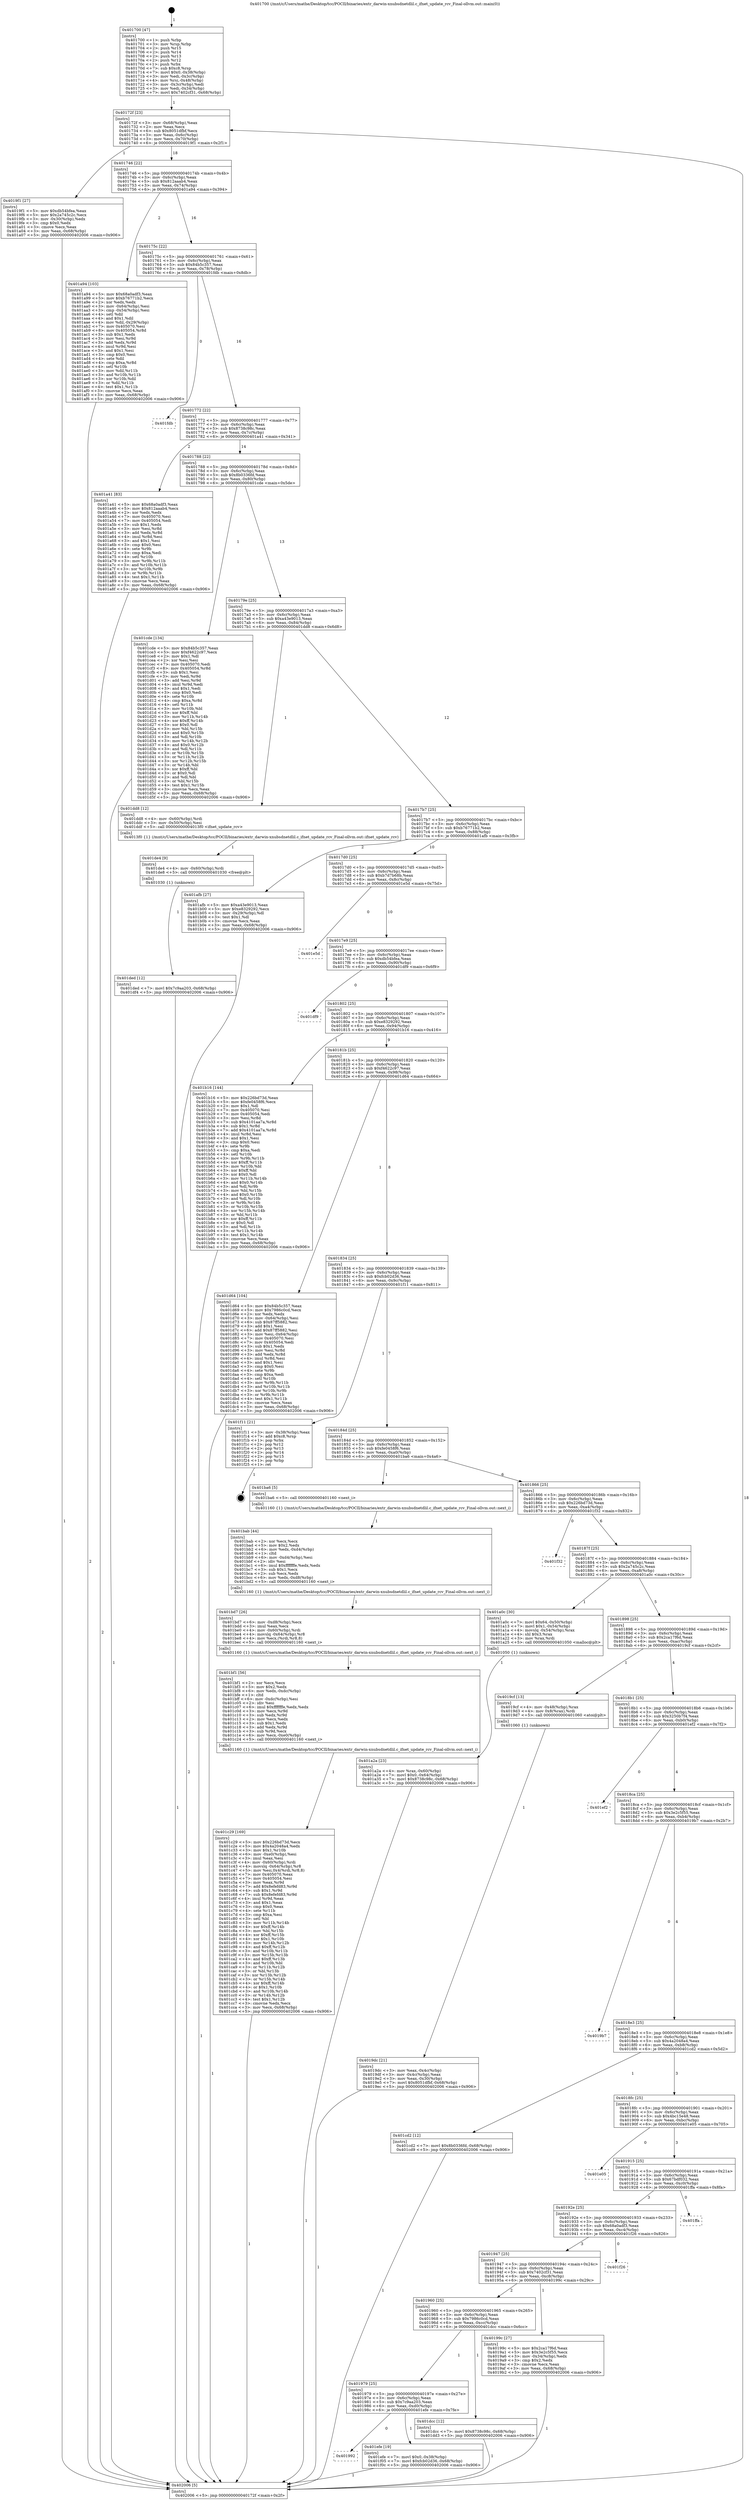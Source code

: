 digraph "0x401700" {
  label = "0x401700 (/mnt/c/Users/mathe/Desktop/tcc/POCII/binaries/extr_darwin-xnubsdnetdlil.c_ifnet_update_rcv_Final-ollvm.out::main(0))"
  labelloc = "t"
  node[shape=record]

  Entry [label="",width=0.3,height=0.3,shape=circle,fillcolor=black,style=filled]
  "0x40172f" [label="{
     0x40172f [23]\l
     | [instrs]\l
     &nbsp;&nbsp;0x40172f \<+3\>: mov -0x68(%rbp),%eax\l
     &nbsp;&nbsp;0x401732 \<+2\>: mov %eax,%ecx\l
     &nbsp;&nbsp;0x401734 \<+6\>: sub $0x8051dfbf,%ecx\l
     &nbsp;&nbsp;0x40173a \<+3\>: mov %eax,-0x6c(%rbp)\l
     &nbsp;&nbsp;0x40173d \<+3\>: mov %ecx,-0x70(%rbp)\l
     &nbsp;&nbsp;0x401740 \<+6\>: je 00000000004019f1 \<main+0x2f1\>\l
  }"]
  "0x4019f1" [label="{
     0x4019f1 [27]\l
     | [instrs]\l
     &nbsp;&nbsp;0x4019f1 \<+5\>: mov $0xdb54bfea,%eax\l
     &nbsp;&nbsp;0x4019f6 \<+5\>: mov $0x2a745c2c,%ecx\l
     &nbsp;&nbsp;0x4019fb \<+3\>: mov -0x30(%rbp),%edx\l
     &nbsp;&nbsp;0x4019fe \<+3\>: cmp $0x0,%edx\l
     &nbsp;&nbsp;0x401a01 \<+3\>: cmove %ecx,%eax\l
     &nbsp;&nbsp;0x401a04 \<+3\>: mov %eax,-0x68(%rbp)\l
     &nbsp;&nbsp;0x401a07 \<+5\>: jmp 0000000000402006 \<main+0x906\>\l
  }"]
  "0x401746" [label="{
     0x401746 [22]\l
     | [instrs]\l
     &nbsp;&nbsp;0x401746 \<+5\>: jmp 000000000040174b \<main+0x4b\>\l
     &nbsp;&nbsp;0x40174b \<+3\>: mov -0x6c(%rbp),%eax\l
     &nbsp;&nbsp;0x40174e \<+5\>: sub $0x812aaab4,%eax\l
     &nbsp;&nbsp;0x401753 \<+3\>: mov %eax,-0x74(%rbp)\l
     &nbsp;&nbsp;0x401756 \<+6\>: je 0000000000401a94 \<main+0x394\>\l
  }"]
  Exit [label="",width=0.3,height=0.3,shape=circle,fillcolor=black,style=filled,peripheries=2]
  "0x401a94" [label="{
     0x401a94 [103]\l
     | [instrs]\l
     &nbsp;&nbsp;0x401a94 \<+5\>: mov $0x68a0adf3,%eax\l
     &nbsp;&nbsp;0x401a99 \<+5\>: mov $0xb76771b2,%ecx\l
     &nbsp;&nbsp;0x401a9e \<+2\>: xor %edx,%edx\l
     &nbsp;&nbsp;0x401aa0 \<+3\>: mov -0x64(%rbp),%esi\l
     &nbsp;&nbsp;0x401aa3 \<+3\>: cmp -0x54(%rbp),%esi\l
     &nbsp;&nbsp;0x401aa6 \<+4\>: setl %dil\l
     &nbsp;&nbsp;0x401aaa \<+4\>: and $0x1,%dil\l
     &nbsp;&nbsp;0x401aae \<+4\>: mov %dil,-0x29(%rbp)\l
     &nbsp;&nbsp;0x401ab2 \<+7\>: mov 0x405070,%esi\l
     &nbsp;&nbsp;0x401ab9 \<+8\>: mov 0x405054,%r8d\l
     &nbsp;&nbsp;0x401ac1 \<+3\>: sub $0x1,%edx\l
     &nbsp;&nbsp;0x401ac4 \<+3\>: mov %esi,%r9d\l
     &nbsp;&nbsp;0x401ac7 \<+3\>: add %edx,%r9d\l
     &nbsp;&nbsp;0x401aca \<+4\>: imul %r9d,%esi\l
     &nbsp;&nbsp;0x401ace \<+3\>: and $0x1,%esi\l
     &nbsp;&nbsp;0x401ad1 \<+3\>: cmp $0x0,%esi\l
     &nbsp;&nbsp;0x401ad4 \<+4\>: sete %dil\l
     &nbsp;&nbsp;0x401ad8 \<+4\>: cmp $0xa,%r8d\l
     &nbsp;&nbsp;0x401adc \<+4\>: setl %r10b\l
     &nbsp;&nbsp;0x401ae0 \<+3\>: mov %dil,%r11b\l
     &nbsp;&nbsp;0x401ae3 \<+3\>: and %r10b,%r11b\l
     &nbsp;&nbsp;0x401ae6 \<+3\>: xor %r10b,%dil\l
     &nbsp;&nbsp;0x401ae9 \<+3\>: or %dil,%r11b\l
     &nbsp;&nbsp;0x401aec \<+4\>: test $0x1,%r11b\l
     &nbsp;&nbsp;0x401af0 \<+3\>: cmovne %ecx,%eax\l
     &nbsp;&nbsp;0x401af3 \<+3\>: mov %eax,-0x68(%rbp)\l
     &nbsp;&nbsp;0x401af6 \<+5\>: jmp 0000000000402006 \<main+0x906\>\l
  }"]
  "0x40175c" [label="{
     0x40175c [22]\l
     | [instrs]\l
     &nbsp;&nbsp;0x40175c \<+5\>: jmp 0000000000401761 \<main+0x61\>\l
     &nbsp;&nbsp;0x401761 \<+3\>: mov -0x6c(%rbp),%eax\l
     &nbsp;&nbsp;0x401764 \<+5\>: sub $0x84b5c357,%eax\l
     &nbsp;&nbsp;0x401769 \<+3\>: mov %eax,-0x78(%rbp)\l
     &nbsp;&nbsp;0x40176c \<+6\>: je 0000000000401fdb \<main+0x8db\>\l
  }"]
  "0x401992" [label="{
     0x401992\l
  }", style=dashed]
  "0x401fdb" [label="{
     0x401fdb\l
  }", style=dashed]
  "0x401772" [label="{
     0x401772 [22]\l
     | [instrs]\l
     &nbsp;&nbsp;0x401772 \<+5\>: jmp 0000000000401777 \<main+0x77\>\l
     &nbsp;&nbsp;0x401777 \<+3\>: mov -0x6c(%rbp),%eax\l
     &nbsp;&nbsp;0x40177a \<+5\>: sub $0x8738c98c,%eax\l
     &nbsp;&nbsp;0x40177f \<+3\>: mov %eax,-0x7c(%rbp)\l
     &nbsp;&nbsp;0x401782 \<+6\>: je 0000000000401a41 \<main+0x341\>\l
  }"]
  "0x401efe" [label="{
     0x401efe [19]\l
     | [instrs]\l
     &nbsp;&nbsp;0x401efe \<+7\>: movl $0x0,-0x38(%rbp)\l
     &nbsp;&nbsp;0x401f05 \<+7\>: movl $0xfcb02d36,-0x68(%rbp)\l
     &nbsp;&nbsp;0x401f0c \<+5\>: jmp 0000000000402006 \<main+0x906\>\l
  }"]
  "0x401a41" [label="{
     0x401a41 [83]\l
     | [instrs]\l
     &nbsp;&nbsp;0x401a41 \<+5\>: mov $0x68a0adf3,%eax\l
     &nbsp;&nbsp;0x401a46 \<+5\>: mov $0x812aaab4,%ecx\l
     &nbsp;&nbsp;0x401a4b \<+2\>: xor %edx,%edx\l
     &nbsp;&nbsp;0x401a4d \<+7\>: mov 0x405070,%esi\l
     &nbsp;&nbsp;0x401a54 \<+7\>: mov 0x405054,%edi\l
     &nbsp;&nbsp;0x401a5b \<+3\>: sub $0x1,%edx\l
     &nbsp;&nbsp;0x401a5e \<+3\>: mov %esi,%r8d\l
     &nbsp;&nbsp;0x401a61 \<+3\>: add %edx,%r8d\l
     &nbsp;&nbsp;0x401a64 \<+4\>: imul %r8d,%esi\l
     &nbsp;&nbsp;0x401a68 \<+3\>: and $0x1,%esi\l
     &nbsp;&nbsp;0x401a6b \<+3\>: cmp $0x0,%esi\l
     &nbsp;&nbsp;0x401a6e \<+4\>: sete %r9b\l
     &nbsp;&nbsp;0x401a72 \<+3\>: cmp $0xa,%edi\l
     &nbsp;&nbsp;0x401a75 \<+4\>: setl %r10b\l
     &nbsp;&nbsp;0x401a79 \<+3\>: mov %r9b,%r11b\l
     &nbsp;&nbsp;0x401a7c \<+3\>: and %r10b,%r11b\l
     &nbsp;&nbsp;0x401a7f \<+3\>: xor %r10b,%r9b\l
     &nbsp;&nbsp;0x401a82 \<+3\>: or %r9b,%r11b\l
     &nbsp;&nbsp;0x401a85 \<+4\>: test $0x1,%r11b\l
     &nbsp;&nbsp;0x401a89 \<+3\>: cmovne %ecx,%eax\l
     &nbsp;&nbsp;0x401a8c \<+3\>: mov %eax,-0x68(%rbp)\l
     &nbsp;&nbsp;0x401a8f \<+5\>: jmp 0000000000402006 \<main+0x906\>\l
  }"]
  "0x401788" [label="{
     0x401788 [22]\l
     | [instrs]\l
     &nbsp;&nbsp;0x401788 \<+5\>: jmp 000000000040178d \<main+0x8d\>\l
     &nbsp;&nbsp;0x40178d \<+3\>: mov -0x6c(%rbp),%eax\l
     &nbsp;&nbsp;0x401790 \<+5\>: sub $0x8b0336fd,%eax\l
     &nbsp;&nbsp;0x401795 \<+3\>: mov %eax,-0x80(%rbp)\l
     &nbsp;&nbsp;0x401798 \<+6\>: je 0000000000401cde \<main+0x5de\>\l
  }"]
  "0x401ded" [label="{
     0x401ded [12]\l
     | [instrs]\l
     &nbsp;&nbsp;0x401ded \<+7\>: movl $0x7c9aa203,-0x68(%rbp)\l
     &nbsp;&nbsp;0x401df4 \<+5\>: jmp 0000000000402006 \<main+0x906\>\l
  }"]
  "0x401cde" [label="{
     0x401cde [134]\l
     | [instrs]\l
     &nbsp;&nbsp;0x401cde \<+5\>: mov $0x84b5c357,%eax\l
     &nbsp;&nbsp;0x401ce3 \<+5\>: mov $0xf4622c97,%ecx\l
     &nbsp;&nbsp;0x401ce8 \<+2\>: mov $0x1,%dl\l
     &nbsp;&nbsp;0x401cea \<+2\>: xor %esi,%esi\l
     &nbsp;&nbsp;0x401cec \<+7\>: mov 0x405070,%edi\l
     &nbsp;&nbsp;0x401cf3 \<+8\>: mov 0x405054,%r8d\l
     &nbsp;&nbsp;0x401cfb \<+3\>: sub $0x1,%esi\l
     &nbsp;&nbsp;0x401cfe \<+3\>: mov %edi,%r9d\l
     &nbsp;&nbsp;0x401d01 \<+3\>: add %esi,%r9d\l
     &nbsp;&nbsp;0x401d04 \<+4\>: imul %r9d,%edi\l
     &nbsp;&nbsp;0x401d08 \<+3\>: and $0x1,%edi\l
     &nbsp;&nbsp;0x401d0b \<+3\>: cmp $0x0,%edi\l
     &nbsp;&nbsp;0x401d0e \<+4\>: sete %r10b\l
     &nbsp;&nbsp;0x401d12 \<+4\>: cmp $0xa,%r8d\l
     &nbsp;&nbsp;0x401d16 \<+4\>: setl %r11b\l
     &nbsp;&nbsp;0x401d1a \<+3\>: mov %r10b,%bl\l
     &nbsp;&nbsp;0x401d1d \<+3\>: xor $0xff,%bl\l
     &nbsp;&nbsp;0x401d20 \<+3\>: mov %r11b,%r14b\l
     &nbsp;&nbsp;0x401d23 \<+4\>: xor $0xff,%r14b\l
     &nbsp;&nbsp;0x401d27 \<+3\>: xor $0x0,%dl\l
     &nbsp;&nbsp;0x401d2a \<+3\>: mov %bl,%r15b\l
     &nbsp;&nbsp;0x401d2d \<+4\>: and $0x0,%r15b\l
     &nbsp;&nbsp;0x401d31 \<+3\>: and %dl,%r10b\l
     &nbsp;&nbsp;0x401d34 \<+3\>: mov %r14b,%r12b\l
     &nbsp;&nbsp;0x401d37 \<+4\>: and $0x0,%r12b\l
     &nbsp;&nbsp;0x401d3b \<+3\>: and %dl,%r11b\l
     &nbsp;&nbsp;0x401d3e \<+3\>: or %r10b,%r15b\l
     &nbsp;&nbsp;0x401d41 \<+3\>: or %r11b,%r12b\l
     &nbsp;&nbsp;0x401d44 \<+3\>: xor %r12b,%r15b\l
     &nbsp;&nbsp;0x401d47 \<+3\>: or %r14b,%bl\l
     &nbsp;&nbsp;0x401d4a \<+3\>: xor $0xff,%bl\l
     &nbsp;&nbsp;0x401d4d \<+3\>: or $0x0,%dl\l
     &nbsp;&nbsp;0x401d50 \<+2\>: and %dl,%bl\l
     &nbsp;&nbsp;0x401d52 \<+3\>: or %bl,%r15b\l
     &nbsp;&nbsp;0x401d55 \<+4\>: test $0x1,%r15b\l
     &nbsp;&nbsp;0x401d59 \<+3\>: cmovne %ecx,%eax\l
     &nbsp;&nbsp;0x401d5c \<+3\>: mov %eax,-0x68(%rbp)\l
     &nbsp;&nbsp;0x401d5f \<+5\>: jmp 0000000000402006 \<main+0x906\>\l
  }"]
  "0x40179e" [label="{
     0x40179e [25]\l
     | [instrs]\l
     &nbsp;&nbsp;0x40179e \<+5\>: jmp 00000000004017a3 \<main+0xa3\>\l
     &nbsp;&nbsp;0x4017a3 \<+3\>: mov -0x6c(%rbp),%eax\l
     &nbsp;&nbsp;0x4017a6 \<+5\>: sub $0xa43e9013,%eax\l
     &nbsp;&nbsp;0x4017ab \<+6\>: mov %eax,-0x84(%rbp)\l
     &nbsp;&nbsp;0x4017b1 \<+6\>: je 0000000000401dd8 \<main+0x6d8\>\l
  }"]
  "0x401de4" [label="{
     0x401de4 [9]\l
     | [instrs]\l
     &nbsp;&nbsp;0x401de4 \<+4\>: mov -0x60(%rbp),%rdi\l
     &nbsp;&nbsp;0x401de8 \<+5\>: call 0000000000401030 \<free@plt\>\l
     | [calls]\l
     &nbsp;&nbsp;0x401030 \{1\} (unknown)\l
  }"]
  "0x401dd8" [label="{
     0x401dd8 [12]\l
     | [instrs]\l
     &nbsp;&nbsp;0x401dd8 \<+4\>: mov -0x60(%rbp),%rdi\l
     &nbsp;&nbsp;0x401ddc \<+3\>: mov -0x50(%rbp),%esi\l
     &nbsp;&nbsp;0x401ddf \<+5\>: call 00000000004013f0 \<ifnet_update_rcv\>\l
     | [calls]\l
     &nbsp;&nbsp;0x4013f0 \{1\} (/mnt/c/Users/mathe/Desktop/tcc/POCII/binaries/extr_darwin-xnubsdnetdlil.c_ifnet_update_rcv_Final-ollvm.out::ifnet_update_rcv)\l
  }"]
  "0x4017b7" [label="{
     0x4017b7 [25]\l
     | [instrs]\l
     &nbsp;&nbsp;0x4017b7 \<+5\>: jmp 00000000004017bc \<main+0xbc\>\l
     &nbsp;&nbsp;0x4017bc \<+3\>: mov -0x6c(%rbp),%eax\l
     &nbsp;&nbsp;0x4017bf \<+5\>: sub $0xb76771b2,%eax\l
     &nbsp;&nbsp;0x4017c4 \<+6\>: mov %eax,-0x88(%rbp)\l
     &nbsp;&nbsp;0x4017ca \<+6\>: je 0000000000401afb \<main+0x3fb\>\l
  }"]
  "0x401979" [label="{
     0x401979 [25]\l
     | [instrs]\l
     &nbsp;&nbsp;0x401979 \<+5\>: jmp 000000000040197e \<main+0x27e\>\l
     &nbsp;&nbsp;0x40197e \<+3\>: mov -0x6c(%rbp),%eax\l
     &nbsp;&nbsp;0x401981 \<+5\>: sub $0x7c9aa203,%eax\l
     &nbsp;&nbsp;0x401986 \<+6\>: mov %eax,-0xd0(%rbp)\l
     &nbsp;&nbsp;0x40198c \<+6\>: je 0000000000401efe \<main+0x7fe\>\l
  }"]
  "0x401afb" [label="{
     0x401afb [27]\l
     | [instrs]\l
     &nbsp;&nbsp;0x401afb \<+5\>: mov $0xa43e9013,%eax\l
     &nbsp;&nbsp;0x401b00 \<+5\>: mov $0xe8329292,%ecx\l
     &nbsp;&nbsp;0x401b05 \<+3\>: mov -0x29(%rbp),%dl\l
     &nbsp;&nbsp;0x401b08 \<+3\>: test $0x1,%dl\l
     &nbsp;&nbsp;0x401b0b \<+3\>: cmovne %ecx,%eax\l
     &nbsp;&nbsp;0x401b0e \<+3\>: mov %eax,-0x68(%rbp)\l
     &nbsp;&nbsp;0x401b11 \<+5\>: jmp 0000000000402006 \<main+0x906\>\l
  }"]
  "0x4017d0" [label="{
     0x4017d0 [25]\l
     | [instrs]\l
     &nbsp;&nbsp;0x4017d0 \<+5\>: jmp 00000000004017d5 \<main+0xd5\>\l
     &nbsp;&nbsp;0x4017d5 \<+3\>: mov -0x6c(%rbp),%eax\l
     &nbsp;&nbsp;0x4017d8 \<+5\>: sub $0xb7d7b68b,%eax\l
     &nbsp;&nbsp;0x4017dd \<+6\>: mov %eax,-0x8c(%rbp)\l
     &nbsp;&nbsp;0x4017e3 \<+6\>: je 0000000000401e5d \<main+0x75d\>\l
  }"]
  "0x401dcc" [label="{
     0x401dcc [12]\l
     | [instrs]\l
     &nbsp;&nbsp;0x401dcc \<+7\>: movl $0x8738c98c,-0x68(%rbp)\l
     &nbsp;&nbsp;0x401dd3 \<+5\>: jmp 0000000000402006 \<main+0x906\>\l
  }"]
  "0x401e5d" [label="{
     0x401e5d\l
  }", style=dashed]
  "0x4017e9" [label="{
     0x4017e9 [25]\l
     | [instrs]\l
     &nbsp;&nbsp;0x4017e9 \<+5\>: jmp 00000000004017ee \<main+0xee\>\l
     &nbsp;&nbsp;0x4017ee \<+3\>: mov -0x6c(%rbp),%eax\l
     &nbsp;&nbsp;0x4017f1 \<+5\>: sub $0xdb54bfea,%eax\l
     &nbsp;&nbsp;0x4017f6 \<+6\>: mov %eax,-0x90(%rbp)\l
     &nbsp;&nbsp;0x4017fc \<+6\>: je 0000000000401df9 \<main+0x6f9\>\l
  }"]
  "0x401c29" [label="{
     0x401c29 [169]\l
     | [instrs]\l
     &nbsp;&nbsp;0x401c29 \<+5\>: mov $0x226bd73d,%ecx\l
     &nbsp;&nbsp;0x401c2e \<+5\>: mov $0x4a2048a4,%edx\l
     &nbsp;&nbsp;0x401c33 \<+3\>: mov $0x1,%r10b\l
     &nbsp;&nbsp;0x401c36 \<+6\>: mov -0xe0(%rbp),%esi\l
     &nbsp;&nbsp;0x401c3c \<+3\>: imul %eax,%esi\l
     &nbsp;&nbsp;0x401c3f \<+4\>: mov -0x60(%rbp),%rdi\l
     &nbsp;&nbsp;0x401c43 \<+4\>: movslq -0x64(%rbp),%r8\l
     &nbsp;&nbsp;0x401c47 \<+5\>: mov %esi,0x4(%rdi,%r8,8)\l
     &nbsp;&nbsp;0x401c4c \<+7\>: mov 0x405070,%eax\l
     &nbsp;&nbsp;0x401c53 \<+7\>: mov 0x405054,%esi\l
     &nbsp;&nbsp;0x401c5a \<+3\>: mov %eax,%r9d\l
     &nbsp;&nbsp;0x401c5d \<+7\>: add $0x8efefd83,%r9d\l
     &nbsp;&nbsp;0x401c64 \<+4\>: sub $0x1,%r9d\l
     &nbsp;&nbsp;0x401c68 \<+7\>: sub $0x8efefd83,%r9d\l
     &nbsp;&nbsp;0x401c6f \<+4\>: imul %r9d,%eax\l
     &nbsp;&nbsp;0x401c73 \<+3\>: and $0x1,%eax\l
     &nbsp;&nbsp;0x401c76 \<+3\>: cmp $0x0,%eax\l
     &nbsp;&nbsp;0x401c79 \<+4\>: sete %r11b\l
     &nbsp;&nbsp;0x401c7d \<+3\>: cmp $0xa,%esi\l
     &nbsp;&nbsp;0x401c80 \<+3\>: setl %bl\l
     &nbsp;&nbsp;0x401c83 \<+3\>: mov %r11b,%r14b\l
     &nbsp;&nbsp;0x401c86 \<+4\>: xor $0xff,%r14b\l
     &nbsp;&nbsp;0x401c8a \<+3\>: mov %bl,%r15b\l
     &nbsp;&nbsp;0x401c8d \<+4\>: xor $0xff,%r15b\l
     &nbsp;&nbsp;0x401c91 \<+4\>: xor $0x1,%r10b\l
     &nbsp;&nbsp;0x401c95 \<+3\>: mov %r14b,%r12b\l
     &nbsp;&nbsp;0x401c98 \<+4\>: and $0xff,%r12b\l
     &nbsp;&nbsp;0x401c9c \<+3\>: and %r10b,%r11b\l
     &nbsp;&nbsp;0x401c9f \<+3\>: mov %r15b,%r13b\l
     &nbsp;&nbsp;0x401ca2 \<+4\>: and $0xff,%r13b\l
     &nbsp;&nbsp;0x401ca6 \<+3\>: and %r10b,%bl\l
     &nbsp;&nbsp;0x401ca9 \<+3\>: or %r11b,%r12b\l
     &nbsp;&nbsp;0x401cac \<+3\>: or %bl,%r13b\l
     &nbsp;&nbsp;0x401caf \<+3\>: xor %r13b,%r12b\l
     &nbsp;&nbsp;0x401cb2 \<+3\>: or %r15b,%r14b\l
     &nbsp;&nbsp;0x401cb5 \<+4\>: xor $0xff,%r14b\l
     &nbsp;&nbsp;0x401cb9 \<+4\>: or $0x1,%r10b\l
     &nbsp;&nbsp;0x401cbd \<+3\>: and %r10b,%r14b\l
     &nbsp;&nbsp;0x401cc0 \<+3\>: or %r14b,%r12b\l
     &nbsp;&nbsp;0x401cc3 \<+4\>: test $0x1,%r12b\l
     &nbsp;&nbsp;0x401cc7 \<+3\>: cmovne %edx,%ecx\l
     &nbsp;&nbsp;0x401cca \<+3\>: mov %ecx,-0x68(%rbp)\l
     &nbsp;&nbsp;0x401ccd \<+5\>: jmp 0000000000402006 \<main+0x906\>\l
  }"]
  "0x401df9" [label="{
     0x401df9\l
  }", style=dashed]
  "0x401802" [label="{
     0x401802 [25]\l
     | [instrs]\l
     &nbsp;&nbsp;0x401802 \<+5\>: jmp 0000000000401807 \<main+0x107\>\l
     &nbsp;&nbsp;0x401807 \<+3\>: mov -0x6c(%rbp),%eax\l
     &nbsp;&nbsp;0x40180a \<+5\>: sub $0xe8329292,%eax\l
     &nbsp;&nbsp;0x40180f \<+6\>: mov %eax,-0x94(%rbp)\l
     &nbsp;&nbsp;0x401815 \<+6\>: je 0000000000401b16 \<main+0x416\>\l
  }"]
  "0x401bf1" [label="{
     0x401bf1 [56]\l
     | [instrs]\l
     &nbsp;&nbsp;0x401bf1 \<+2\>: xor %ecx,%ecx\l
     &nbsp;&nbsp;0x401bf3 \<+5\>: mov $0x2,%edx\l
     &nbsp;&nbsp;0x401bf8 \<+6\>: mov %edx,-0xdc(%rbp)\l
     &nbsp;&nbsp;0x401bfe \<+1\>: cltd\l
     &nbsp;&nbsp;0x401bff \<+6\>: mov -0xdc(%rbp),%esi\l
     &nbsp;&nbsp;0x401c05 \<+2\>: idiv %esi\l
     &nbsp;&nbsp;0x401c07 \<+6\>: imul $0xfffffffe,%edx,%edx\l
     &nbsp;&nbsp;0x401c0d \<+3\>: mov %ecx,%r9d\l
     &nbsp;&nbsp;0x401c10 \<+3\>: sub %edx,%r9d\l
     &nbsp;&nbsp;0x401c13 \<+2\>: mov %ecx,%edx\l
     &nbsp;&nbsp;0x401c15 \<+3\>: sub $0x1,%edx\l
     &nbsp;&nbsp;0x401c18 \<+3\>: add %edx,%r9d\l
     &nbsp;&nbsp;0x401c1b \<+3\>: sub %r9d,%ecx\l
     &nbsp;&nbsp;0x401c1e \<+6\>: mov %ecx,-0xe0(%rbp)\l
     &nbsp;&nbsp;0x401c24 \<+5\>: call 0000000000401160 \<next_i\>\l
     | [calls]\l
     &nbsp;&nbsp;0x401160 \{1\} (/mnt/c/Users/mathe/Desktop/tcc/POCII/binaries/extr_darwin-xnubsdnetdlil.c_ifnet_update_rcv_Final-ollvm.out::next_i)\l
  }"]
  "0x401b16" [label="{
     0x401b16 [144]\l
     | [instrs]\l
     &nbsp;&nbsp;0x401b16 \<+5\>: mov $0x226bd73d,%eax\l
     &nbsp;&nbsp;0x401b1b \<+5\>: mov $0xfe0458f6,%ecx\l
     &nbsp;&nbsp;0x401b20 \<+2\>: mov $0x1,%dl\l
     &nbsp;&nbsp;0x401b22 \<+7\>: mov 0x405070,%esi\l
     &nbsp;&nbsp;0x401b29 \<+7\>: mov 0x405054,%edi\l
     &nbsp;&nbsp;0x401b30 \<+3\>: mov %esi,%r8d\l
     &nbsp;&nbsp;0x401b33 \<+7\>: sub $0x4101aa7a,%r8d\l
     &nbsp;&nbsp;0x401b3a \<+4\>: sub $0x1,%r8d\l
     &nbsp;&nbsp;0x401b3e \<+7\>: add $0x4101aa7a,%r8d\l
     &nbsp;&nbsp;0x401b45 \<+4\>: imul %r8d,%esi\l
     &nbsp;&nbsp;0x401b49 \<+3\>: and $0x1,%esi\l
     &nbsp;&nbsp;0x401b4c \<+3\>: cmp $0x0,%esi\l
     &nbsp;&nbsp;0x401b4f \<+4\>: sete %r9b\l
     &nbsp;&nbsp;0x401b53 \<+3\>: cmp $0xa,%edi\l
     &nbsp;&nbsp;0x401b56 \<+4\>: setl %r10b\l
     &nbsp;&nbsp;0x401b5a \<+3\>: mov %r9b,%r11b\l
     &nbsp;&nbsp;0x401b5d \<+4\>: xor $0xff,%r11b\l
     &nbsp;&nbsp;0x401b61 \<+3\>: mov %r10b,%bl\l
     &nbsp;&nbsp;0x401b64 \<+3\>: xor $0xff,%bl\l
     &nbsp;&nbsp;0x401b67 \<+3\>: xor $0x0,%dl\l
     &nbsp;&nbsp;0x401b6a \<+3\>: mov %r11b,%r14b\l
     &nbsp;&nbsp;0x401b6d \<+4\>: and $0x0,%r14b\l
     &nbsp;&nbsp;0x401b71 \<+3\>: and %dl,%r9b\l
     &nbsp;&nbsp;0x401b74 \<+3\>: mov %bl,%r15b\l
     &nbsp;&nbsp;0x401b77 \<+4\>: and $0x0,%r15b\l
     &nbsp;&nbsp;0x401b7b \<+3\>: and %dl,%r10b\l
     &nbsp;&nbsp;0x401b7e \<+3\>: or %r9b,%r14b\l
     &nbsp;&nbsp;0x401b81 \<+3\>: or %r10b,%r15b\l
     &nbsp;&nbsp;0x401b84 \<+3\>: xor %r15b,%r14b\l
     &nbsp;&nbsp;0x401b87 \<+3\>: or %bl,%r11b\l
     &nbsp;&nbsp;0x401b8a \<+4\>: xor $0xff,%r11b\l
     &nbsp;&nbsp;0x401b8e \<+3\>: or $0x0,%dl\l
     &nbsp;&nbsp;0x401b91 \<+3\>: and %dl,%r11b\l
     &nbsp;&nbsp;0x401b94 \<+3\>: or %r11b,%r14b\l
     &nbsp;&nbsp;0x401b97 \<+4\>: test $0x1,%r14b\l
     &nbsp;&nbsp;0x401b9b \<+3\>: cmovne %ecx,%eax\l
     &nbsp;&nbsp;0x401b9e \<+3\>: mov %eax,-0x68(%rbp)\l
     &nbsp;&nbsp;0x401ba1 \<+5\>: jmp 0000000000402006 \<main+0x906\>\l
  }"]
  "0x40181b" [label="{
     0x40181b [25]\l
     | [instrs]\l
     &nbsp;&nbsp;0x40181b \<+5\>: jmp 0000000000401820 \<main+0x120\>\l
     &nbsp;&nbsp;0x401820 \<+3\>: mov -0x6c(%rbp),%eax\l
     &nbsp;&nbsp;0x401823 \<+5\>: sub $0xf4622c97,%eax\l
     &nbsp;&nbsp;0x401828 \<+6\>: mov %eax,-0x98(%rbp)\l
     &nbsp;&nbsp;0x40182e \<+6\>: je 0000000000401d64 \<main+0x664\>\l
  }"]
  "0x401bd7" [label="{
     0x401bd7 [26]\l
     | [instrs]\l
     &nbsp;&nbsp;0x401bd7 \<+6\>: mov -0xd8(%rbp),%ecx\l
     &nbsp;&nbsp;0x401bdd \<+3\>: imul %eax,%ecx\l
     &nbsp;&nbsp;0x401be0 \<+4\>: mov -0x60(%rbp),%rdi\l
     &nbsp;&nbsp;0x401be4 \<+4\>: movslq -0x64(%rbp),%r8\l
     &nbsp;&nbsp;0x401be8 \<+4\>: mov %ecx,(%rdi,%r8,8)\l
     &nbsp;&nbsp;0x401bec \<+5\>: call 0000000000401160 \<next_i\>\l
     | [calls]\l
     &nbsp;&nbsp;0x401160 \{1\} (/mnt/c/Users/mathe/Desktop/tcc/POCII/binaries/extr_darwin-xnubsdnetdlil.c_ifnet_update_rcv_Final-ollvm.out::next_i)\l
  }"]
  "0x401d64" [label="{
     0x401d64 [104]\l
     | [instrs]\l
     &nbsp;&nbsp;0x401d64 \<+5\>: mov $0x84b5c357,%eax\l
     &nbsp;&nbsp;0x401d69 \<+5\>: mov $0x7986c0cd,%ecx\l
     &nbsp;&nbsp;0x401d6e \<+2\>: xor %edx,%edx\l
     &nbsp;&nbsp;0x401d70 \<+3\>: mov -0x64(%rbp),%esi\l
     &nbsp;&nbsp;0x401d73 \<+6\>: sub $0x87ff5882,%esi\l
     &nbsp;&nbsp;0x401d79 \<+3\>: add $0x1,%esi\l
     &nbsp;&nbsp;0x401d7c \<+6\>: add $0x87ff5882,%esi\l
     &nbsp;&nbsp;0x401d82 \<+3\>: mov %esi,-0x64(%rbp)\l
     &nbsp;&nbsp;0x401d85 \<+7\>: mov 0x405070,%esi\l
     &nbsp;&nbsp;0x401d8c \<+7\>: mov 0x405054,%edi\l
     &nbsp;&nbsp;0x401d93 \<+3\>: sub $0x1,%edx\l
     &nbsp;&nbsp;0x401d96 \<+3\>: mov %esi,%r8d\l
     &nbsp;&nbsp;0x401d99 \<+3\>: add %edx,%r8d\l
     &nbsp;&nbsp;0x401d9c \<+4\>: imul %r8d,%esi\l
     &nbsp;&nbsp;0x401da0 \<+3\>: and $0x1,%esi\l
     &nbsp;&nbsp;0x401da3 \<+3\>: cmp $0x0,%esi\l
     &nbsp;&nbsp;0x401da6 \<+4\>: sete %r9b\l
     &nbsp;&nbsp;0x401daa \<+3\>: cmp $0xa,%edi\l
     &nbsp;&nbsp;0x401dad \<+4\>: setl %r10b\l
     &nbsp;&nbsp;0x401db1 \<+3\>: mov %r9b,%r11b\l
     &nbsp;&nbsp;0x401db4 \<+3\>: and %r10b,%r11b\l
     &nbsp;&nbsp;0x401db7 \<+3\>: xor %r10b,%r9b\l
     &nbsp;&nbsp;0x401dba \<+3\>: or %r9b,%r11b\l
     &nbsp;&nbsp;0x401dbd \<+4\>: test $0x1,%r11b\l
     &nbsp;&nbsp;0x401dc1 \<+3\>: cmovne %ecx,%eax\l
     &nbsp;&nbsp;0x401dc4 \<+3\>: mov %eax,-0x68(%rbp)\l
     &nbsp;&nbsp;0x401dc7 \<+5\>: jmp 0000000000402006 \<main+0x906\>\l
  }"]
  "0x401834" [label="{
     0x401834 [25]\l
     | [instrs]\l
     &nbsp;&nbsp;0x401834 \<+5\>: jmp 0000000000401839 \<main+0x139\>\l
     &nbsp;&nbsp;0x401839 \<+3\>: mov -0x6c(%rbp),%eax\l
     &nbsp;&nbsp;0x40183c \<+5\>: sub $0xfcb02d36,%eax\l
     &nbsp;&nbsp;0x401841 \<+6\>: mov %eax,-0x9c(%rbp)\l
     &nbsp;&nbsp;0x401847 \<+6\>: je 0000000000401f11 \<main+0x811\>\l
  }"]
  "0x401bab" [label="{
     0x401bab [44]\l
     | [instrs]\l
     &nbsp;&nbsp;0x401bab \<+2\>: xor %ecx,%ecx\l
     &nbsp;&nbsp;0x401bad \<+5\>: mov $0x2,%edx\l
     &nbsp;&nbsp;0x401bb2 \<+6\>: mov %edx,-0xd4(%rbp)\l
     &nbsp;&nbsp;0x401bb8 \<+1\>: cltd\l
     &nbsp;&nbsp;0x401bb9 \<+6\>: mov -0xd4(%rbp),%esi\l
     &nbsp;&nbsp;0x401bbf \<+2\>: idiv %esi\l
     &nbsp;&nbsp;0x401bc1 \<+6\>: imul $0xfffffffe,%edx,%edx\l
     &nbsp;&nbsp;0x401bc7 \<+3\>: sub $0x1,%ecx\l
     &nbsp;&nbsp;0x401bca \<+2\>: sub %ecx,%edx\l
     &nbsp;&nbsp;0x401bcc \<+6\>: mov %edx,-0xd8(%rbp)\l
     &nbsp;&nbsp;0x401bd2 \<+5\>: call 0000000000401160 \<next_i\>\l
     | [calls]\l
     &nbsp;&nbsp;0x401160 \{1\} (/mnt/c/Users/mathe/Desktop/tcc/POCII/binaries/extr_darwin-xnubsdnetdlil.c_ifnet_update_rcv_Final-ollvm.out::next_i)\l
  }"]
  "0x401f11" [label="{
     0x401f11 [21]\l
     | [instrs]\l
     &nbsp;&nbsp;0x401f11 \<+3\>: mov -0x38(%rbp),%eax\l
     &nbsp;&nbsp;0x401f14 \<+7\>: add $0xc8,%rsp\l
     &nbsp;&nbsp;0x401f1b \<+1\>: pop %rbx\l
     &nbsp;&nbsp;0x401f1c \<+2\>: pop %r12\l
     &nbsp;&nbsp;0x401f1e \<+2\>: pop %r13\l
     &nbsp;&nbsp;0x401f20 \<+2\>: pop %r14\l
     &nbsp;&nbsp;0x401f22 \<+2\>: pop %r15\l
     &nbsp;&nbsp;0x401f24 \<+1\>: pop %rbp\l
     &nbsp;&nbsp;0x401f25 \<+1\>: ret\l
  }"]
  "0x40184d" [label="{
     0x40184d [25]\l
     | [instrs]\l
     &nbsp;&nbsp;0x40184d \<+5\>: jmp 0000000000401852 \<main+0x152\>\l
     &nbsp;&nbsp;0x401852 \<+3\>: mov -0x6c(%rbp),%eax\l
     &nbsp;&nbsp;0x401855 \<+5\>: sub $0xfe0458f6,%eax\l
     &nbsp;&nbsp;0x40185a \<+6\>: mov %eax,-0xa0(%rbp)\l
     &nbsp;&nbsp;0x401860 \<+6\>: je 0000000000401ba6 \<main+0x4a6\>\l
  }"]
  "0x401a2a" [label="{
     0x401a2a [23]\l
     | [instrs]\l
     &nbsp;&nbsp;0x401a2a \<+4\>: mov %rax,-0x60(%rbp)\l
     &nbsp;&nbsp;0x401a2e \<+7\>: movl $0x0,-0x64(%rbp)\l
     &nbsp;&nbsp;0x401a35 \<+7\>: movl $0x8738c98c,-0x68(%rbp)\l
     &nbsp;&nbsp;0x401a3c \<+5\>: jmp 0000000000402006 \<main+0x906\>\l
  }"]
  "0x401ba6" [label="{
     0x401ba6 [5]\l
     | [instrs]\l
     &nbsp;&nbsp;0x401ba6 \<+5\>: call 0000000000401160 \<next_i\>\l
     | [calls]\l
     &nbsp;&nbsp;0x401160 \{1\} (/mnt/c/Users/mathe/Desktop/tcc/POCII/binaries/extr_darwin-xnubsdnetdlil.c_ifnet_update_rcv_Final-ollvm.out::next_i)\l
  }"]
  "0x401866" [label="{
     0x401866 [25]\l
     | [instrs]\l
     &nbsp;&nbsp;0x401866 \<+5\>: jmp 000000000040186b \<main+0x16b\>\l
     &nbsp;&nbsp;0x40186b \<+3\>: mov -0x6c(%rbp),%eax\l
     &nbsp;&nbsp;0x40186e \<+5\>: sub $0x226bd73d,%eax\l
     &nbsp;&nbsp;0x401873 \<+6\>: mov %eax,-0xa4(%rbp)\l
     &nbsp;&nbsp;0x401879 \<+6\>: je 0000000000401f32 \<main+0x832\>\l
  }"]
  "0x4019dc" [label="{
     0x4019dc [21]\l
     | [instrs]\l
     &nbsp;&nbsp;0x4019dc \<+3\>: mov %eax,-0x4c(%rbp)\l
     &nbsp;&nbsp;0x4019df \<+3\>: mov -0x4c(%rbp),%eax\l
     &nbsp;&nbsp;0x4019e2 \<+3\>: mov %eax,-0x30(%rbp)\l
     &nbsp;&nbsp;0x4019e5 \<+7\>: movl $0x8051dfbf,-0x68(%rbp)\l
     &nbsp;&nbsp;0x4019ec \<+5\>: jmp 0000000000402006 \<main+0x906\>\l
  }"]
  "0x401f32" [label="{
     0x401f32\l
  }", style=dashed]
  "0x40187f" [label="{
     0x40187f [25]\l
     | [instrs]\l
     &nbsp;&nbsp;0x40187f \<+5\>: jmp 0000000000401884 \<main+0x184\>\l
     &nbsp;&nbsp;0x401884 \<+3\>: mov -0x6c(%rbp),%eax\l
     &nbsp;&nbsp;0x401887 \<+5\>: sub $0x2a745c2c,%eax\l
     &nbsp;&nbsp;0x40188c \<+6\>: mov %eax,-0xa8(%rbp)\l
     &nbsp;&nbsp;0x401892 \<+6\>: je 0000000000401a0c \<main+0x30c\>\l
  }"]
  "0x401700" [label="{
     0x401700 [47]\l
     | [instrs]\l
     &nbsp;&nbsp;0x401700 \<+1\>: push %rbp\l
     &nbsp;&nbsp;0x401701 \<+3\>: mov %rsp,%rbp\l
     &nbsp;&nbsp;0x401704 \<+2\>: push %r15\l
     &nbsp;&nbsp;0x401706 \<+2\>: push %r14\l
     &nbsp;&nbsp;0x401708 \<+2\>: push %r13\l
     &nbsp;&nbsp;0x40170a \<+2\>: push %r12\l
     &nbsp;&nbsp;0x40170c \<+1\>: push %rbx\l
     &nbsp;&nbsp;0x40170d \<+7\>: sub $0xc8,%rsp\l
     &nbsp;&nbsp;0x401714 \<+7\>: movl $0x0,-0x38(%rbp)\l
     &nbsp;&nbsp;0x40171b \<+3\>: mov %edi,-0x3c(%rbp)\l
     &nbsp;&nbsp;0x40171e \<+4\>: mov %rsi,-0x48(%rbp)\l
     &nbsp;&nbsp;0x401722 \<+3\>: mov -0x3c(%rbp),%edi\l
     &nbsp;&nbsp;0x401725 \<+3\>: mov %edi,-0x34(%rbp)\l
     &nbsp;&nbsp;0x401728 \<+7\>: movl $0x7402cf31,-0x68(%rbp)\l
  }"]
  "0x401a0c" [label="{
     0x401a0c [30]\l
     | [instrs]\l
     &nbsp;&nbsp;0x401a0c \<+7\>: movl $0x64,-0x50(%rbp)\l
     &nbsp;&nbsp;0x401a13 \<+7\>: movl $0x1,-0x54(%rbp)\l
     &nbsp;&nbsp;0x401a1a \<+4\>: movslq -0x54(%rbp),%rax\l
     &nbsp;&nbsp;0x401a1e \<+4\>: shl $0x3,%rax\l
     &nbsp;&nbsp;0x401a22 \<+3\>: mov %rax,%rdi\l
     &nbsp;&nbsp;0x401a25 \<+5\>: call 0000000000401050 \<malloc@plt\>\l
     | [calls]\l
     &nbsp;&nbsp;0x401050 \{1\} (unknown)\l
  }"]
  "0x401898" [label="{
     0x401898 [25]\l
     | [instrs]\l
     &nbsp;&nbsp;0x401898 \<+5\>: jmp 000000000040189d \<main+0x19d\>\l
     &nbsp;&nbsp;0x40189d \<+3\>: mov -0x6c(%rbp),%eax\l
     &nbsp;&nbsp;0x4018a0 \<+5\>: sub $0x2ca17f6d,%eax\l
     &nbsp;&nbsp;0x4018a5 \<+6\>: mov %eax,-0xac(%rbp)\l
     &nbsp;&nbsp;0x4018ab \<+6\>: je 00000000004019cf \<main+0x2cf\>\l
  }"]
  "0x402006" [label="{
     0x402006 [5]\l
     | [instrs]\l
     &nbsp;&nbsp;0x402006 \<+5\>: jmp 000000000040172f \<main+0x2f\>\l
  }"]
  "0x4019cf" [label="{
     0x4019cf [13]\l
     | [instrs]\l
     &nbsp;&nbsp;0x4019cf \<+4\>: mov -0x48(%rbp),%rax\l
     &nbsp;&nbsp;0x4019d3 \<+4\>: mov 0x8(%rax),%rdi\l
     &nbsp;&nbsp;0x4019d7 \<+5\>: call 0000000000401060 \<atoi@plt\>\l
     | [calls]\l
     &nbsp;&nbsp;0x401060 \{1\} (unknown)\l
  }"]
  "0x4018b1" [label="{
     0x4018b1 [25]\l
     | [instrs]\l
     &nbsp;&nbsp;0x4018b1 \<+5\>: jmp 00000000004018b6 \<main+0x1b6\>\l
     &nbsp;&nbsp;0x4018b6 \<+3\>: mov -0x6c(%rbp),%eax\l
     &nbsp;&nbsp;0x4018b9 \<+5\>: sub $0x3250b7f4,%eax\l
     &nbsp;&nbsp;0x4018be \<+6\>: mov %eax,-0xb0(%rbp)\l
     &nbsp;&nbsp;0x4018c4 \<+6\>: je 0000000000401ef2 \<main+0x7f2\>\l
  }"]
  "0x401960" [label="{
     0x401960 [25]\l
     | [instrs]\l
     &nbsp;&nbsp;0x401960 \<+5\>: jmp 0000000000401965 \<main+0x265\>\l
     &nbsp;&nbsp;0x401965 \<+3\>: mov -0x6c(%rbp),%eax\l
     &nbsp;&nbsp;0x401968 \<+5\>: sub $0x7986c0cd,%eax\l
     &nbsp;&nbsp;0x40196d \<+6\>: mov %eax,-0xcc(%rbp)\l
     &nbsp;&nbsp;0x401973 \<+6\>: je 0000000000401dcc \<main+0x6cc\>\l
  }"]
  "0x401ef2" [label="{
     0x401ef2\l
  }", style=dashed]
  "0x4018ca" [label="{
     0x4018ca [25]\l
     | [instrs]\l
     &nbsp;&nbsp;0x4018ca \<+5\>: jmp 00000000004018cf \<main+0x1cf\>\l
     &nbsp;&nbsp;0x4018cf \<+3\>: mov -0x6c(%rbp),%eax\l
     &nbsp;&nbsp;0x4018d2 \<+5\>: sub $0x3e2c5f55,%eax\l
     &nbsp;&nbsp;0x4018d7 \<+6\>: mov %eax,-0xb4(%rbp)\l
     &nbsp;&nbsp;0x4018dd \<+6\>: je 00000000004019b7 \<main+0x2b7\>\l
  }"]
  "0x40199c" [label="{
     0x40199c [27]\l
     | [instrs]\l
     &nbsp;&nbsp;0x40199c \<+5\>: mov $0x2ca17f6d,%eax\l
     &nbsp;&nbsp;0x4019a1 \<+5\>: mov $0x3e2c5f55,%ecx\l
     &nbsp;&nbsp;0x4019a6 \<+3\>: mov -0x34(%rbp),%edx\l
     &nbsp;&nbsp;0x4019a9 \<+3\>: cmp $0x2,%edx\l
     &nbsp;&nbsp;0x4019ac \<+3\>: cmovne %ecx,%eax\l
     &nbsp;&nbsp;0x4019af \<+3\>: mov %eax,-0x68(%rbp)\l
     &nbsp;&nbsp;0x4019b2 \<+5\>: jmp 0000000000402006 \<main+0x906\>\l
  }"]
  "0x4019b7" [label="{
     0x4019b7\l
  }", style=dashed]
  "0x4018e3" [label="{
     0x4018e3 [25]\l
     | [instrs]\l
     &nbsp;&nbsp;0x4018e3 \<+5\>: jmp 00000000004018e8 \<main+0x1e8\>\l
     &nbsp;&nbsp;0x4018e8 \<+3\>: mov -0x6c(%rbp),%eax\l
     &nbsp;&nbsp;0x4018eb \<+5\>: sub $0x4a2048a4,%eax\l
     &nbsp;&nbsp;0x4018f0 \<+6\>: mov %eax,-0xb8(%rbp)\l
     &nbsp;&nbsp;0x4018f6 \<+6\>: je 0000000000401cd2 \<main+0x5d2\>\l
  }"]
  "0x401947" [label="{
     0x401947 [25]\l
     | [instrs]\l
     &nbsp;&nbsp;0x401947 \<+5\>: jmp 000000000040194c \<main+0x24c\>\l
     &nbsp;&nbsp;0x40194c \<+3\>: mov -0x6c(%rbp),%eax\l
     &nbsp;&nbsp;0x40194f \<+5\>: sub $0x7402cf31,%eax\l
     &nbsp;&nbsp;0x401954 \<+6\>: mov %eax,-0xc8(%rbp)\l
     &nbsp;&nbsp;0x40195a \<+6\>: je 000000000040199c \<main+0x29c\>\l
  }"]
  "0x401cd2" [label="{
     0x401cd2 [12]\l
     | [instrs]\l
     &nbsp;&nbsp;0x401cd2 \<+7\>: movl $0x8b0336fd,-0x68(%rbp)\l
     &nbsp;&nbsp;0x401cd9 \<+5\>: jmp 0000000000402006 \<main+0x906\>\l
  }"]
  "0x4018fc" [label="{
     0x4018fc [25]\l
     | [instrs]\l
     &nbsp;&nbsp;0x4018fc \<+5\>: jmp 0000000000401901 \<main+0x201\>\l
     &nbsp;&nbsp;0x401901 \<+3\>: mov -0x6c(%rbp),%eax\l
     &nbsp;&nbsp;0x401904 \<+5\>: sub $0x4bc15e48,%eax\l
     &nbsp;&nbsp;0x401909 \<+6\>: mov %eax,-0xbc(%rbp)\l
     &nbsp;&nbsp;0x40190f \<+6\>: je 0000000000401e05 \<main+0x705\>\l
  }"]
  "0x401f26" [label="{
     0x401f26\l
  }", style=dashed]
  "0x401e05" [label="{
     0x401e05\l
  }", style=dashed]
  "0x401915" [label="{
     0x401915 [25]\l
     | [instrs]\l
     &nbsp;&nbsp;0x401915 \<+5\>: jmp 000000000040191a \<main+0x21a\>\l
     &nbsp;&nbsp;0x40191a \<+3\>: mov -0x6c(%rbp),%eax\l
     &nbsp;&nbsp;0x40191d \<+5\>: sub $0x67bdf032,%eax\l
     &nbsp;&nbsp;0x401922 \<+6\>: mov %eax,-0xc0(%rbp)\l
     &nbsp;&nbsp;0x401928 \<+6\>: je 0000000000401ffa \<main+0x8fa\>\l
  }"]
  "0x40192e" [label="{
     0x40192e [25]\l
     | [instrs]\l
     &nbsp;&nbsp;0x40192e \<+5\>: jmp 0000000000401933 \<main+0x233\>\l
     &nbsp;&nbsp;0x401933 \<+3\>: mov -0x6c(%rbp),%eax\l
     &nbsp;&nbsp;0x401936 \<+5\>: sub $0x68a0adf3,%eax\l
     &nbsp;&nbsp;0x40193b \<+6\>: mov %eax,-0xc4(%rbp)\l
     &nbsp;&nbsp;0x401941 \<+6\>: je 0000000000401f26 \<main+0x826\>\l
  }"]
  "0x401ffa" [label="{
     0x401ffa\l
  }", style=dashed]
  Entry -> "0x401700" [label=" 1"]
  "0x40172f" -> "0x4019f1" [label=" 1"]
  "0x40172f" -> "0x401746" [label=" 18"]
  "0x401f11" -> Exit [label=" 1"]
  "0x401746" -> "0x401a94" [label=" 2"]
  "0x401746" -> "0x40175c" [label=" 16"]
  "0x401efe" -> "0x402006" [label=" 1"]
  "0x40175c" -> "0x401fdb" [label=" 0"]
  "0x40175c" -> "0x401772" [label=" 16"]
  "0x401979" -> "0x401992" [label=" 0"]
  "0x401772" -> "0x401a41" [label=" 2"]
  "0x401772" -> "0x401788" [label=" 14"]
  "0x401979" -> "0x401efe" [label=" 1"]
  "0x401788" -> "0x401cde" [label=" 1"]
  "0x401788" -> "0x40179e" [label=" 13"]
  "0x401ded" -> "0x402006" [label=" 1"]
  "0x40179e" -> "0x401dd8" [label=" 1"]
  "0x40179e" -> "0x4017b7" [label=" 12"]
  "0x401de4" -> "0x401ded" [label=" 1"]
  "0x4017b7" -> "0x401afb" [label=" 2"]
  "0x4017b7" -> "0x4017d0" [label=" 10"]
  "0x401dd8" -> "0x401de4" [label=" 1"]
  "0x4017d0" -> "0x401e5d" [label=" 0"]
  "0x4017d0" -> "0x4017e9" [label=" 10"]
  "0x401dcc" -> "0x402006" [label=" 1"]
  "0x4017e9" -> "0x401df9" [label=" 0"]
  "0x4017e9" -> "0x401802" [label=" 10"]
  "0x401960" -> "0x401dcc" [label=" 1"]
  "0x401802" -> "0x401b16" [label=" 1"]
  "0x401802" -> "0x40181b" [label=" 9"]
  "0x401960" -> "0x401979" [label=" 1"]
  "0x40181b" -> "0x401d64" [label=" 1"]
  "0x40181b" -> "0x401834" [label=" 8"]
  "0x401d64" -> "0x402006" [label=" 1"]
  "0x401834" -> "0x401f11" [label=" 1"]
  "0x401834" -> "0x40184d" [label=" 7"]
  "0x401cde" -> "0x402006" [label=" 1"]
  "0x40184d" -> "0x401ba6" [label=" 1"]
  "0x40184d" -> "0x401866" [label=" 6"]
  "0x401cd2" -> "0x402006" [label=" 1"]
  "0x401866" -> "0x401f32" [label=" 0"]
  "0x401866" -> "0x40187f" [label=" 6"]
  "0x401c29" -> "0x402006" [label=" 1"]
  "0x40187f" -> "0x401a0c" [label=" 1"]
  "0x40187f" -> "0x401898" [label=" 5"]
  "0x401bf1" -> "0x401c29" [label=" 1"]
  "0x401898" -> "0x4019cf" [label=" 1"]
  "0x401898" -> "0x4018b1" [label=" 4"]
  "0x401bd7" -> "0x401bf1" [label=" 1"]
  "0x4018b1" -> "0x401ef2" [label=" 0"]
  "0x4018b1" -> "0x4018ca" [label=" 4"]
  "0x401bab" -> "0x401bd7" [label=" 1"]
  "0x4018ca" -> "0x4019b7" [label=" 0"]
  "0x4018ca" -> "0x4018e3" [label=" 4"]
  "0x401ba6" -> "0x401bab" [label=" 1"]
  "0x4018e3" -> "0x401cd2" [label=" 1"]
  "0x4018e3" -> "0x4018fc" [label=" 3"]
  "0x401afb" -> "0x402006" [label=" 2"]
  "0x4018fc" -> "0x401e05" [label=" 0"]
  "0x4018fc" -> "0x401915" [label=" 3"]
  "0x401a94" -> "0x402006" [label=" 2"]
  "0x401915" -> "0x401ffa" [label=" 0"]
  "0x401915" -> "0x40192e" [label=" 3"]
  "0x401a41" -> "0x402006" [label=" 2"]
  "0x40192e" -> "0x401f26" [label=" 0"]
  "0x40192e" -> "0x401947" [label=" 3"]
  "0x401b16" -> "0x402006" [label=" 1"]
  "0x401947" -> "0x40199c" [label=" 1"]
  "0x401947" -> "0x401960" [label=" 2"]
  "0x40199c" -> "0x402006" [label=" 1"]
  "0x401700" -> "0x40172f" [label=" 1"]
  "0x402006" -> "0x40172f" [label=" 18"]
  "0x4019cf" -> "0x4019dc" [label=" 1"]
  "0x4019dc" -> "0x402006" [label=" 1"]
  "0x4019f1" -> "0x402006" [label=" 1"]
  "0x401a0c" -> "0x401a2a" [label=" 1"]
  "0x401a2a" -> "0x402006" [label=" 1"]
}
